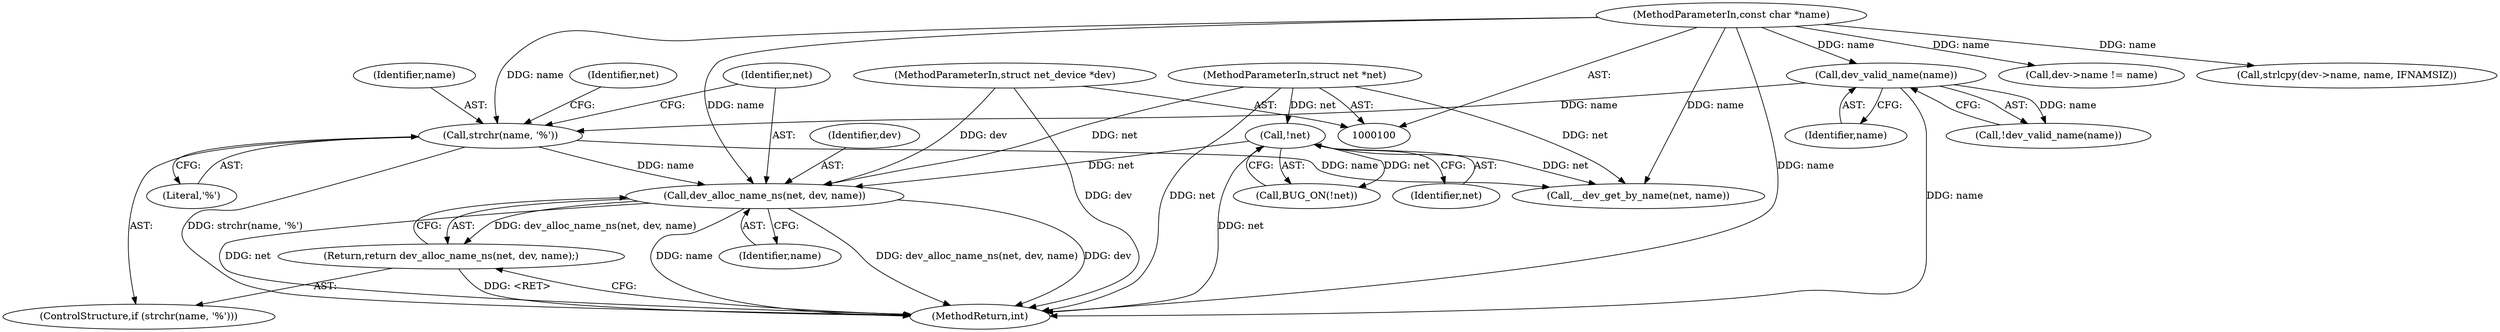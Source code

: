 digraph "0_linux_0ad646c81b2182f7fa67ec0c8c825e0ee165696d_0@pointer" {
"1000120" [label="(Call,dev_alloc_name_ns(net, dev, name))"];
"1000106" [label="(Call,!net)"];
"1000101" [label="(MethodParameterIn,struct net *net)"];
"1000102" [label="(MethodParameterIn,struct net_device *dev)"];
"1000116" [label="(Call,strchr(name, '%'))"];
"1000110" [label="(Call,dev_valid_name(name))"];
"1000103" [label="(MethodParameterIn,const char *name)"];
"1000119" [label="(Return,return dev_alloc_name_ns(net, dev, name);)"];
"1000105" [label="(Call,BUG_ON(!net))"];
"1000101" [label="(MethodParameterIn,struct net *net)"];
"1000116" [label="(Call,strchr(name, '%'))"];
"1000126" [label="(Call,__dev_get_by_name(net, name))"];
"1000119" [label="(Return,return dev_alloc_name_ns(net, dev, name);)"];
"1000103" [label="(MethodParameterIn,const char *name)"];
"1000134" [label="(Call,dev->name != name)"];
"1000120" [label="(Call,dev_alloc_name_ns(net, dev, name))"];
"1000123" [label="(Identifier,name)"];
"1000127" [label="(Identifier,net)"];
"1000147" [label="(MethodReturn,int)"];
"1000110" [label="(Call,dev_valid_name(name))"];
"1000121" [label="(Identifier,net)"];
"1000111" [label="(Identifier,name)"];
"1000117" [label="(Identifier,name)"];
"1000106" [label="(Call,!net)"];
"1000139" [label="(Call,strlcpy(dev->name, name, IFNAMSIZ))"];
"1000122" [label="(Identifier,dev)"];
"1000102" [label="(MethodParameterIn,struct net_device *dev)"];
"1000115" [label="(ControlStructure,if (strchr(name, '%')))"];
"1000107" [label="(Identifier,net)"];
"1000118" [label="(Literal,'%')"];
"1000109" [label="(Call,!dev_valid_name(name))"];
"1000120" -> "1000119"  [label="AST: "];
"1000120" -> "1000123"  [label="CFG: "];
"1000121" -> "1000120"  [label="AST: "];
"1000122" -> "1000120"  [label="AST: "];
"1000123" -> "1000120"  [label="AST: "];
"1000119" -> "1000120"  [label="CFG: "];
"1000120" -> "1000147"  [label="DDG: net"];
"1000120" -> "1000147"  [label="DDG: name"];
"1000120" -> "1000147"  [label="DDG: dev_alloc_name_ns(net, dev, name)"];
"1000120" -> "1000147"  [label="DDG: dev"];
"1000120" -> "1000119"  [label="DDG: dev_alloc_name_ns(net, dev, name)"];
"1000106" -> "1000120"  [label="DDG: net"];
"1000101" -> "1000120"  [label="DDG: net"];
"1000102" -> "1000120"  [label="DDG: dev"];
"1000116" -> "1000120"  [label="DDG: name"];
"1000103" -> "1000120"  [label="DDG: name"];
"1000106" -> "1000105"  [label="AST: "];
"1000106" -> "1000107"  [label="CFG: "];
"1000107" -> "1000106"  [label="AST: "];
"1000105" -> "1000106"  [label="CFG: "];
"1000106" -> "1000147"  [label="DDG: net"];
"1000106" -> "1000105"  [label="DDG: net"];
"1000101" -> "1000106"  [label="DDG: net"];
"1000106" -> "1000126"  [label="DDG: net"];
"1000101" -> "1000100"  [label="AST: "];
"1000101" -> "1000147"  [label="DDG: net"];
"1000101" -> "1000126"  [label="DDG: net"];
"1000102" -> "1000100"  [label="AST: "];
"1000102" -> "1000147"  [label="DDG: dev"];
"1000116" -> "1000115"  [label="AST: "];
"1000116" -> "1000118"  [label="CFG: "];
"1000117" -> "1000116"  [label="AST: "];
"1000118" -> "1000116"  [label="AST: "];
"1000121" -> "1000116"  [label="CFG: "];
"1000127" -> "1000116"  [label="CFG: "];
"1000116" -> "1000147"  [label="DDG: strchr(name, '%')"];
"1000110" -> "1000116"  [label="DDG: name"];
"1000103" -> "1000116"  [label="DDG: name"];
"1000116" -> "1000126"  [label="DDG: name"];
"1000110" -> "1000109"  [label="AST: "];
"1000110" -> "1000111"  [label="CFG: "];
"1000111" -> "1000110"  [label="AST: "];
"1000109" -> "1000110"  [label="CFG: "];
"1000110" -> "1000147"  [label="DDG: name"];
"1000110" -> "1000109"  [label="DDG: name"];
"1000103" -> "1000110"  [label="DDG: name"];
"1000103" -> "1000100"  [label="AST: "];
"1000103" -> "1000147"  [label="DDG: name"];
"1000103" -> "1000126"  [label="DDG: name"];
"1000103" -> "1000134"  [label="DDG: name"];
"1000103" -> "1000139"  [label="DDG: name"];
"1000119" -> "1000115"  [label="AST: "];
"1000147" -> "1000119"  [label="CFG: "];
"1000119" -> "1000147"  [label="DDG: <RET>"];
}
